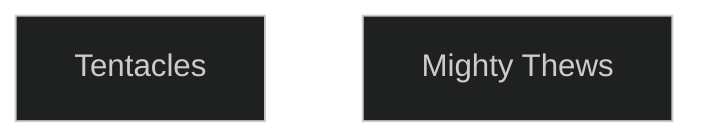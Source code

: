 ---
config:
  theme: dark
---
flowchart TD

    tentacles[Tentacles]
    click tentacles callback "
        Tentacles<br>
        <br>
        Cost: Varies<br>
        Duration: Instant<br>
        Type: Extra Action<br>
        Minimum Brawl: 3<br>
        Minimum Essence: 1<br>
        Prerequisite: None<br>
        <br>
        The Lunar pours Essence into one of her limbs, which
        splits into multiple, writhing tentacles. Anything held in
        that limb is dropped, but the Exalted's natural attacks
        function as normal. Each of the tentacles is capable of
        making a separate attack at the Exalted's full dice pool,
        although all must attack the same target. For each tentacle
        the Exalted wishes to create, she must spend 3 motes, and
        she cannot create more tendrils than her Essence. If the
        defender dodges, make one roll and apply it to all attacks.
        "

    mighty_thews[Mighty Thews]
    click mighty_thews callback "
        Mighty Thews<br>
        <br>
        Cost: 2 motes per point of Strength<br>
        Duration: Varies<br>
        Type: Simple<br>
        Minimum Brawl: 2<br>
        Minimum Essence: 2<br>
        <br>
        When she uses Essence to enhance her very muscles
        via this Charm, a Lunar seems to swell into an intimidating,
        muscular version of herself. Tendons stand out like
        taught rope, and her muscles seem ready to burst through
        her skin. The Exalted's player makes a Strength + Brawl
        roll. For every success, add one to her Strength. The
        character cannot more than double her initial Strength
        through the use of this Charm. The Charm's effect lasts for
        a number of turns equal to the character's Essence + the
        number of successes rolled.
        "